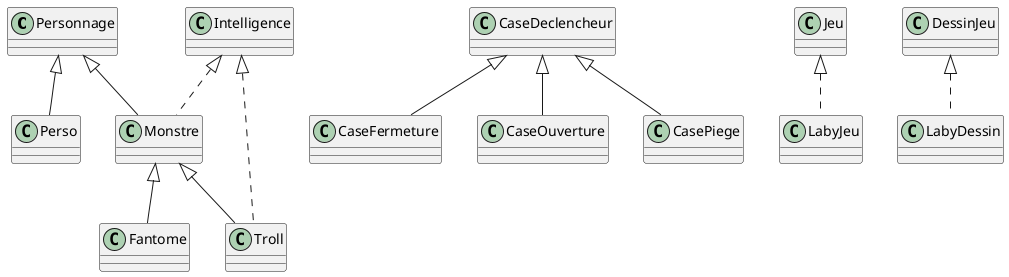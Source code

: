 @startuml




Personnage <|-- Perso
CaseDeclencheur <|-- CaseFermeture
Monstre <|-- Fantome
CaseDeclencheur <|-- CaseOuverture
Jeu <|.. LabyJeu
DessinJeu <|.. LabyDessin
Intelligence <|.. Troll
Monstre <|-- Troll
CaseDeclencheur <|-- CasePiege
Intelligence <|.. Monstre
Personnage <|-- Monstre
@enduml